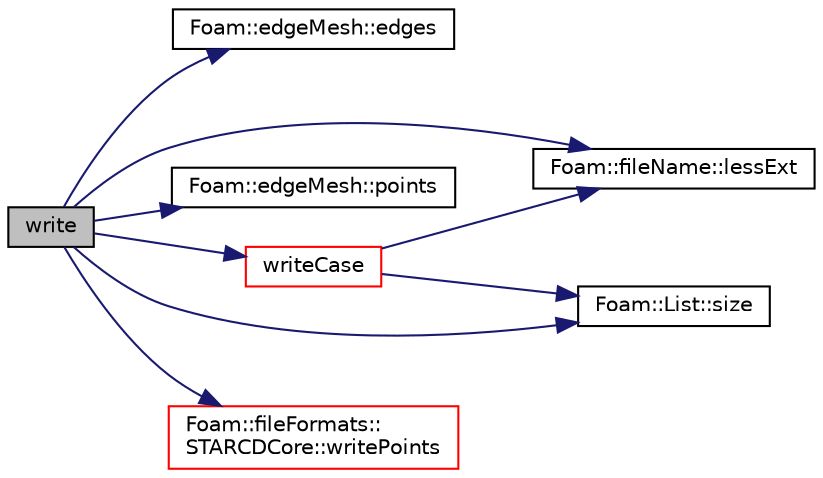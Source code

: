 digraph "write"
{
  bgcolor="transparent";
  edge [fontname="Helvetica",fontsize="10",labelfontname="Helvetica",labelfontsize="10"];
  node [fontname="Helvetica",fontsize="10",shape=record];
  rankdir="LR";
  Node1 [label="write",height=0.2,width=0.4,color="black", fillcolor="grey75", style="filled", fontcolor="black"];
  Node1 -> Node2 [color="midnightblue",fontsize="10",style="solid",fontname="Helvetica"];
  Node2 [label="Foam::edgeMesh::edges",height=0.2,width=0.4,color="black",URL="$a00621.html#aae82d34fe433288eb6b1f9dea53675c8",tooltip="Return edges. "];
  Node1 -> Node3 [color="midnightblue",fontsize="10",style="solid",fontname="Helvetica"];
  Node3 [label="Foam::fileName::lessExt",height=0.2,width=0.4,color="black",URL="$a00785.html#a8313eb64672be97529ce588ee8004061",tooltip="Return file name without extension (part before last .) "];
  Node1 -> Node4 [color="midnightblue",fontsize="10",style="solid",fontname="Helvetica"];
  Node4 [label="Foam::edgeMesh::points",height=0.2,width=0.4,color="black",URL="$a00621.html#a084ae534298576408f063a6b3b820959",tooltip="Return points. "];
  Node1 -> Node5 [color="midnightblue",fontsize="10",style="solid",fontname="Helvetica"];
  Node5 [label="Foam::List::size",height=0.2,width=0.4,color="black",URL="$a01392.html#a8a5f6fa29bd4b500caf186f60245b384",tooltip="Override size to be inconsistent with allocated storage. "];
  Node1 -> Node6 [color="midnightblue",fontsize="10",style="solid",fontname="Helvetica"];
  Node6 [label="writeCase",height=0.2,width=0.4,color="red",URL="$a02515.html#ae2250c1038a57f9979aa4549c61a8287"];
  Node6 -> Node3 [color="midnightblue",fontsize="10",style="solid",fontname="Helvetica"];
  Node6 -> Node5 [color="midnightblue",fontsize="10",style="solid",fontname="Helvetica"];
  Node1 -> Node7 [color="midnightblue",fontsize="10",style="solid",fontname="Helvetica"];
  Node7 [label="Foam::fileFormats::\lSTARCDCore::writePoints",height=0.2,width=0.4,color="red",URL="$a02514.html#a76648eaaa2ceae4c3ea8a27689464bca",tooltip="Write header and points to (.vrt) file. "];
}
